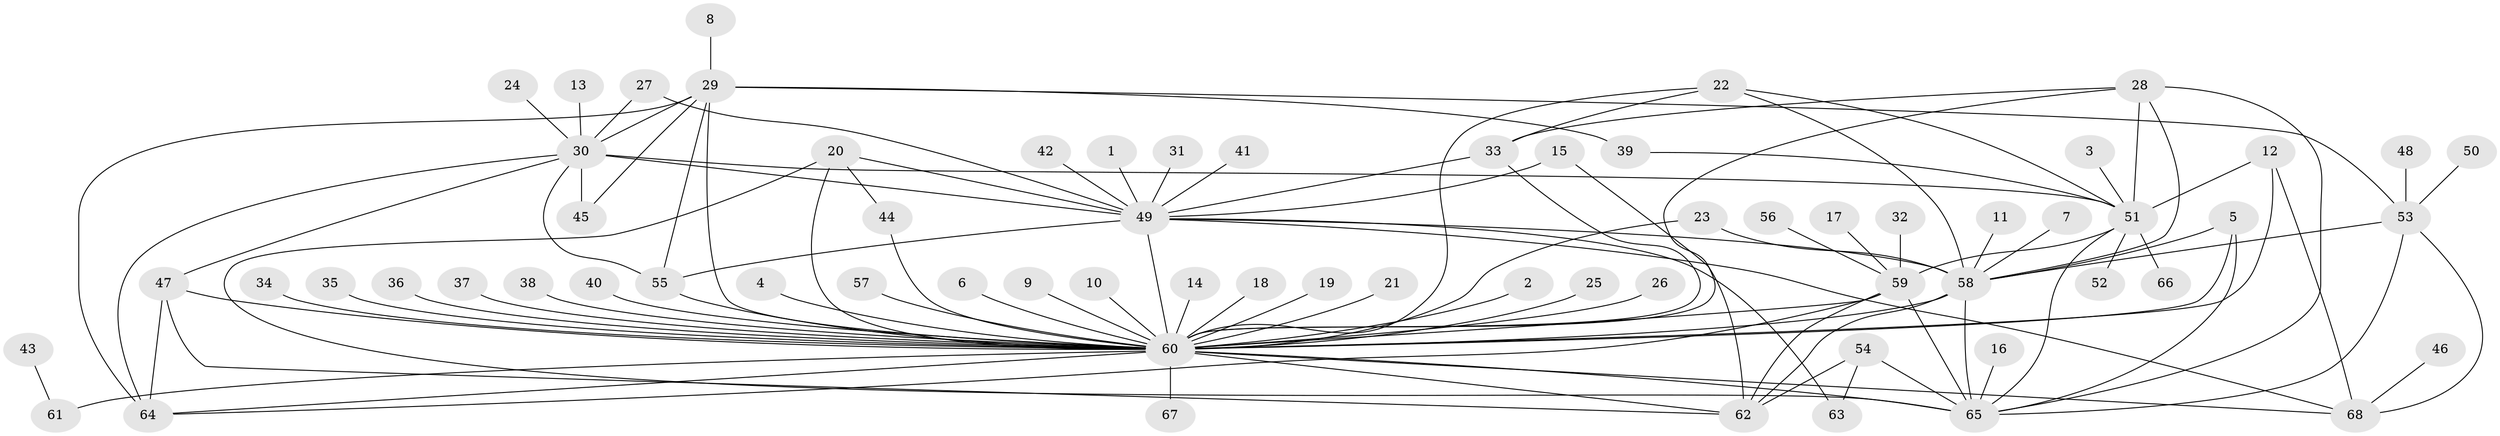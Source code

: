 // original degree distribution, {5: 0.058823529411764705, 47: 0.007352941176470588, 3: 0.10294117647058823, 10: 0.007352941176470588, 17: 0.007352941176470588, 2: 0.21323529411764705, 7: 0.014705882352941176, 13: 0.007352941176470588, 1: 0.4852941176470588, 8: 0.007352941176470588, 6: 0.029411764705882353, 11: 0.007352941176470588, 14: 0.007352941176470588, 4: 0.04411764705882353}
// Generated by graph-tools (version 1.1) at 2025/49/03/09/25 03:49:48]
// undirected, 68 vertices, 110 edges
graph export_dot {
graph [start="1"]
  node [color=gray90,style=filled];
  1;
  2;
  3;
  4;
  5;
  6;
  7;
  8;
  9;
  10;
  11;
  12;
  13;
  14;
  15;
  16;
  17;
  18;
  19;
  20;
  21;
  22;
  23;
  24;
  25;
  26;
  27;
  28;
  29;
  30;
  31;
  32;
  33;
  34;
  35;
  36;
  37;
  38;
  39;
  40;
  41;
  42;
  43;
  44;
  45;
  46;
  47;
  48;
  49;
  50;
  51;
  52;
  53;
  54;
  55;
  56;
  57;
  58;
  59;
  60;
  61;
  62;
  63;
  64;
  65;
  66;
  67;
  68;
  1 -- 49 [weight=1.0];
  2 -- 60 [weight=1.0];
  3 -- 51 [weight=1.0];
  4 -- 60 [weight=1.0];
  5 -- 58 [weight=1.0];
  5 -- 60 [weight=1.0];
  5 -- 65 [weight=1.0];
  6 -- 60 [weight=1.0];
  7 -- 58 [weight=1.0];
  8 -- 29 [weight=1.0];
  9 -- 60 [weight=1.0];
  10 -- 60 [weight=1.0];
  11 -- 58 [weight=1.0];
  12 -- 51 [weight=1.0];
  12 -- 60 [weight=1.0];
  12 -- 68 [weight=1.0];
  13 -- 30 [weight=1.0];
  14 -- 60 [weight=1.0];
  15 -- 49 [weight=1.0];
  15 -- 62 [weight=1.0];
  16 -- 65 [weight=1.0];
  17 -- 59 [weight=1.0];
  18 -- 60 [weight=1.0];
  19 -- 60 [weight=1.0];
  20 -- 44 [weight=1.0];
  20 -- 49 [weight=1.0];
  20 -- 60 [weight=1.0];
  20 -- 65 [weight=1.0];
  21 -- 60 [weight=1.0];
  22 -- 33 [weight=1.0];
  22 -- 51 [weight=1.0];
  22 -- 58 [weight=1.0];
  22 -- 60 [weight=1.0];
  23 -- 58 [weight=1.0];
  23 -- 60 [weight=1.0];
  24 -- 30 [weight=1.0];
  25 -- 60 [weight=1.0];
  26 -- 60 [weight=1.0];
  27 -- 30 [weight=1.0];
  27 -- 49 [weight=1.0];
  28 -- 33 [weight=1.0];
  28 -- 51 [weight=1.0];
  28 -- 58 [weight=1.0];
  28 -- 60 [weight=1.0];
  28 -- 65 [weight=1.0];
  29 -- 30 [weight=1.0];
  29 -- 39 [weight=1.0];
  29 -- 45 [weight=1.0];
  29 -- 53 [weight=1.0];
  29 -- 55 [weight=1.0];
  29 -- 60 [weight=2.0];
  29 -- 64 [weight=1.0];
  30 -- 45 [weight=1.0];
  30 -- 47 [weight=1.0];
  30 -- 49 [weight=1.0];
  30 -- 51 [weight=2.0];
  30 -- 55 [weight=1.0];
  30 -- 64 [weight=1.0];
  31 -- 49 [weight=1.0];
  32 -- 59 [weight=1.0];
  33 -- 49 [weight=1.0];
  33 -- 60 [weight=1.0];
  34 -- 60 [weight=1.0];
  35 -- 60 [weight=1.0];
  36 -- 60 [weight=1.0];
  37 -- 60 [weight=1.0];
  38 -- 60 [weight=1.0];
  39 -- 51 [weight=1.0];
  40 -- 60 [weight=1.0];
  41 -- 49 [weight=1.0];
  42 -- 49 [weight=1.0];
  43 -- 61 [weight=1.0];
  44 -- 60 [weight=1.0];
  46 -- 68 [weight=1.0];
  47 -- 60 [weight=2.0];
  47 -- 62 [weight=1.0];
  47 -- 64 [weight=1.0];
  48 -- 53 [weight=1.0];
  49 -- 55 [weight=1.0];
  49 -- 58 [weight=1.0];
  49 -- 60 [weight=2.0];
  49 -- 63 [weight=1.0];
  49 -- 68 [weight=1.0];
  50 -- 53 [weight=1.0];
  51 -- 52 [weight=1.0];
  51 -- 59 [weight=1.0];
  51 -- 65 [weight=2.0];
  51 -- 66 [weight=1.0];
  53 -- 58 [weight=1.0];
  53 -- 65 [weight=1.0];
  53 -- 68 [weight=1.0];
  54 -- 62 [weight=1.0];
  54 -- 63 [weight=1.0];
  54 -- 65 [weight=1.0];
  55 -- 60 [weight=1.0];
  56 -- 59 [weight=1.0];
  57 -- 60 [weight=1.0];
  58 -- 60 [weight=1.0];
  58 -- 62 [weight=1.0];
  58 -- 65 [weight=1.0];
  59 -- 60 [weight=3.0];
  59 -- 62 [weight=1.0];
  59 -- 64 [weight=1.0];
  59 -- 65 [weight=1.0];
  60 -- 61 [weight=1.0];
  60 -- 62 [weight=2.0];
  60 -- 64 [weight=1.0];
  60 -- 65 [weight=2.0];
  60 -- 67 [weight=1.0];
  60 -- 68 [weight=1.0];
}
